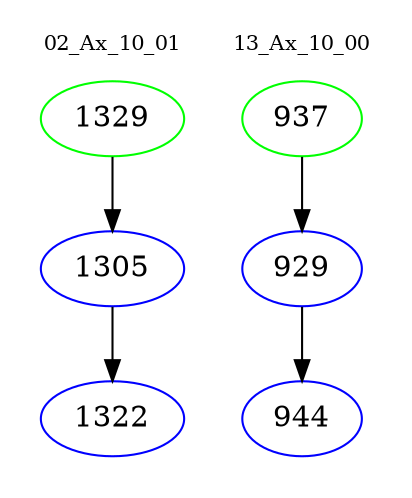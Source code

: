 digraph{
subgraph cluster_0 {
color = white
label = "02_Ax_10_01";
fontsize=10;
T0_1329 [label="1329", color="green"]
T0_1329 -> T0_1305 [color="black"]
T0_1305 [label="1305", color="blue"]
T0_1305 -> T0_1322 [color="black"]
T0_1322 [label="1322", color="blue"]
}
subgraph cluster_1 {
color = white
label = "13_Ax_10_00";
fontsize=10;
T1_937 [label="937", color="green"]
T1_937 -> T1_929 [color="black"]
T1_929 [label="929", color="blue"]
T1_929 -> T1_944 [color="black"]
T1_944 [label="944", color="blue"]
}
}
